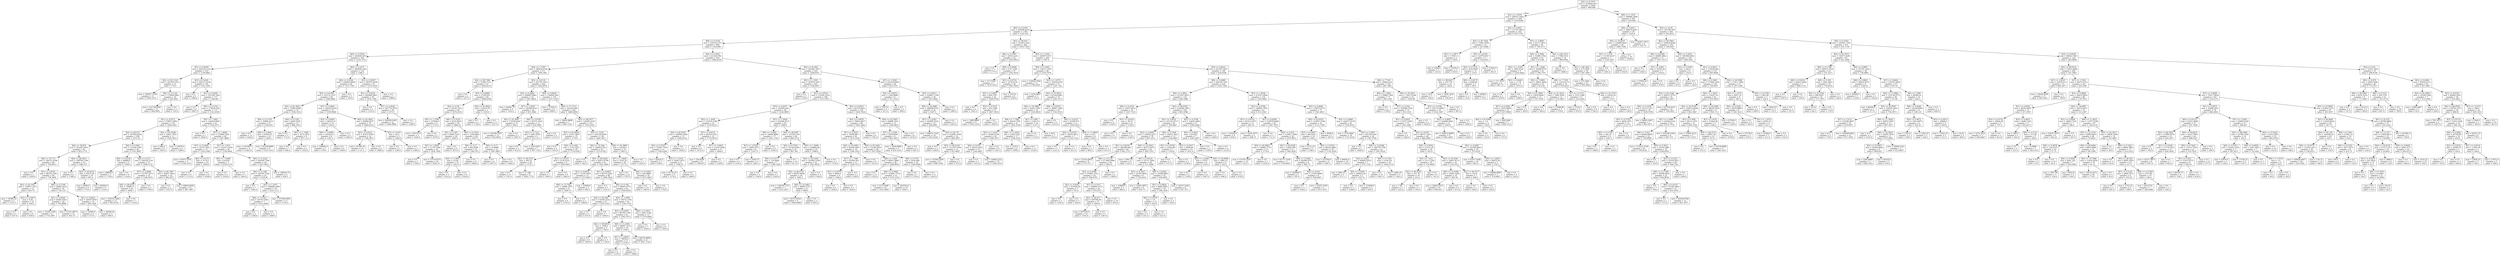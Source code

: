 digraph Tree {
node [shape=box] ;
0 [label="X[5] <= 8.7479\nmse = 332946.0167\nsamples = 2000\nvalue = 996.646"] ;
1 [label="X[1] <= 1.0476\nmse = 269521.9202\nsamples = 1405\nvalue = 1185.4384"] ;
0 -> 1 [labeldistance=2.5, labelangle=45, headlabel="True"] ;
2 [label="X[0] <= 0.2193\nmse = 259656.8378\nsamples = 1302\nvalue = 1225.523"] ;
1 -> 2 ;
3 [label="X[8] <= 6.3139\nmse = 239274.2757\nsamples = 840\nvalue = 1318.906"] ;
2 -> 3 ;
4 [label="X[6] <= 0.5559\nmse = 262830.439\nsamples = 324\nvalue = 1210.7531"] ;
3 -> 4 ;
5 [label="X[1] <= 0.8265\nmse = 224534.3143\nsamples = 214\nvalue = 1130.6963"] ;
4 -> 5 ;
6 [label="X[2] <= 85.3124\nmse = 207493.1613\nsamples = 31\nvalue = 774.0"] ;
5 -> 6 ;
7 [label="mse = 100597.1556\nsamples = 15\nvalue = 1044.3333"] ;
6 -> 7 ;
8 [label="X[0] <= 0.1126\nmse = 174964.9961\nsamples = 16\nvalue = 520.5625"] ;
6 -> 8 ;
9 [label="mse = 231728.6281\nsamples = 11\nvalue = 604.9091"] ;
8 -> 9 ;
10 [label="mse = 0.0\nsamples = 5\nvalue = 335.0"] ;
8 -> 10 ;
11 [label="X[3] <= 0.4241\nmse = 202217.0129\nsamples = 183\nvalue = 1191.1202"] ;
5 -> 11 ;
12 [label="mse = 0.0\nsamples = 6\nvalue = 1906.0"] ;
11 -> 12 ;
13 [label="X[1] <= 0.8295\nmse = 191160.7443\nsamples = 177\nvalue = 1166.887"] ;
11 -> 13 ;
14 [label="mse = 0.0\nsamples = 6\nvalue = 1887.0"] ;
13 -> 14 ;
15 [label="X[0] <= 0.1316\nmse = 179034.528\nsamples = 171\nvalue = 1141.6199"] ;
13 -> 15 ;
16 [label="X[1] <= 0.9172\nmse = 178875.5892\nsamples = 119\nvalue = 1064.3025"] ;
15 -> 16 ;
17 [label="X[2] <= 89.473\nmse = 167836.8542\nsamples = 108\nvalue = 1013.25"] ;
16 -> 17 ;
18 [label="X[4] <= 78.874\nmse = 181087.9201\nsamples = 62\nvalue = 903.1774"] ;
17 -> 18 ;
19 [label="X[4] <= 52.712\nmse = 106121.6186\nsamples = 46\nvalue = 769.8913"] ;
18 -> 19 ;
20 [label="mse = 0.0\nsamples = 2\nvalue = 1459.0"] ;
19 -> 20 ;
21 [label="X[1] <= 0.8332\nmse = 88379.1544\nsamples = 44\nvalue = 738.5682"] ;
19 -> 21 ;
22 [label="X[2] <= 82.1657\nmse = 159971.1875\nsamples = 12\nvalue = 835.75"] ;
21 -> 22 ;
23 [label="mse = 18360.25\nsamples = 2\nvalue = 1721.5"] ;
22 -> 23 ;
24 [label="X[3] <= 0.5953\nmse = 0.64\nsamples = 10\nvalue = 658.6"] ;
22 -> 24 ;
25 [label="mse = 0.0\nsamples = 2\nvalue = 657.0"] ;
24 -> 25 ;
26 [label="mse = 0.0\nsamples = 8\nvalue = 659.0"] ;
24 -> 26 ;
27 [label="X[0] <= 0.1108\nmse = 56662.4219\nsamples = 32\nvalue = 702.125"] ;
21 -> 27 ;
28 [label="X[1] <= 0.8544\nmse = 65465.6543\nsamples = 18\nvalue = 793.8889"] ;
27 -> 28 ;
29 [label="mse = 72200.1389\nsamples = 6\nvalue = 714.1667"] ;
28 -> 29 ;
30 [label="mse = 57331.6875\nsamples = 12\nvalue = 833.75"] ;
28 -> 30 ;
31 [label="X[1] <= 0.8823\nmse = 20597.6939\nsamples = 14\nvalue = 584.1429"] ;
27 -> 31 ;
32 [label="mse = 10580.0\nsamples = 9\nvalue = 575.0"] ;
31 -> 32 ;
33 [label="mse = 38208.24\nsamples = 5\nvalue = 600.6"] ;
31 -> 33 ;
34 [label="X[4] <= 89.3913\nmse = 198700.7344\nsamples = 16\nvalue = 1286.375"] ;
18 -> 34 ;
35 [label="mse = 0.0\nsamples = 6\nvalue = 1768.0"] ;
34 -> 35 ;
36 [label="X[2] <= 85.8121\nmse = 95237.04\nsamples = 10\nvalue = 997.4"] ;
34 -> 36 ;
37 [label="mse = 9408.0\nsamples = 4\nvalue = 779.0"] ;
36 -> 37 ;
38 [label="mse = 99458.0\nsamples = 6\nvalue = 1143.0"] ;
36 -> 38 ;
39 [label="X[0] <= 0.1092\nmse = 111636.1947\nsamples = 46\nvalue = 1161.6087"] ;
17 -> 39 ;
40 [label="X[6] <= 0.4129\nmse = 48800.0\nsamples = 9\nvalue = 1458.0"] ;
39 -> 40 ;
41 [label="mse = 28800.0\nsamples = 3\nvalue = 1738.0"] ;
40 -> 41 ;
42 [label="mse = 0.0\nsamples = 6\nvalue = 1318.0"] ;
40 -> 42 ;
43 [label="X[6] <= 0.217\nmse = 100354.5741\nsamples = 37\nvalue = 1089.5135"] ;
39 -> 43 ;
44 [label="X[7] <= 2.9668\nmse = 115747.3573\nsamples = 23\nvalue = 1148.3478"] ;
43 -> 44 ;
45 [label="X[4] <= 80.6525\nmse = 79466.11\nsamples = 20\nvalue = 1064.7"] ;
44 -> 45 ;
46 [label="mse = 102532.5444\nsamples = 13\nvalue = 981.6154"] ;
45 -> 46 ;
47 [label="mse = 0.0\nsamples = 7\nvalue = 1219.0"] ;
45 -> 47 ;
48 [label="mse = 0.0\nsamples = 3\nvalue = 1706.0"] ;
44 -> 48 ;
49 [label="X[4] <= 66.7467\nmse = 60037.2653\nsamples = 14\nvalue = 992.8571"] ;
43 -> 49 ;
50 [label="mse = 0.0\nsamples = 2\nvalue = 1027.0"] ;
49 -> 50 ;
51 [label="mse = 69816.8056\nsamples = 12\nvalue = 987.1667"] ;
49 -> 51 ;
52 [label="X[2] <= 81.9394\nmse = 10421.7025\nsamples = 11\nvalue = 1565.5455"] ;
16 -> 52 ;
53 [label="mse = 648.0\nsamples = 9\nvalue = 1605.0"] ;
52 -> 53 ;
54 [label="mse = 15876.0\nsamples = 2\nvalue = 1388.0"] ;
52 -> 54 ;
55 [label="X[5] <= 1.1083\nmse = 134410.9005\nsamples = 52\nvalue = 1318.5577"] ;
15 -> 55 ;
56 [label="mse = 0.0\nsamples = 3\nvalue = 1826.0"] ;
55 -> 56 ;
57 [label="X[7] <= 1.6845\nmse = 125909.7601\nsamples = 49\nvalue = 1287.4898"] ;
55 -> 57 ;
58 [label="X[7] <= 0.3404\nmse = 24737.5621\nsamples = 13\nvalue = 1142.2308"] ;
57 -> 58 ;
59 [label="mse = 47637.5556\nsamples = 3\nvalue = 1336.3333"] ;
58 -> 59 ;
60 [label="X[6] <= 0.1311\nmse = 3174.0\nsamples = 10\nvalue = 1084.0"] ;
58 -> 60 ;
61 [label="mse = 0.0\nsamples = 4\nvalue = 1153.0"] ;
60 -> 61 ;
62 [label="mse = 0.0\nsamples = 6\nvalue = 1038.0"] ;
60 -> 62 ;
63 [label="X[7] <= 1.919\nmse = 152073.1636\nsamples = 36\nvalue = 1339.9444"] ;
57 -> 63 ;
64 [label="X[4] <= 7.4494\nmse = 8.8163\nsamples = 7\nvalue = 1638.5714"] ;
63 -> 64 ;
65 [label="mse = 0.0\nsamples = 4\nvalue = 1636.0"] ;
64 -> 65 ;
66 [label="mse = 0.0\nsamples = 3\nvalue = 1642.0"] ;
64 -> 66 ;
67 [label="X[5] <= 2.5325\nmse = 162056.7396\nsamples = 29\nvalue = 1267.8621"] ;
63 -> 67 ;
68 [label="X[6] <= 0.1487\nmse = 146793.7504\nsamples = 25\nvalue = 1318.64"] ;
67 -> 68 ;
69 [label="mse = 0.0\nsamples = 7\nvalue = 1482.0"] ;
68 -> 69 ;
70 [label="X[5] <= 1.2071\nmse = 189466.2099\nsamples = 18\nvalue = 1255.1111"] ;
68 -> 70 ;
71 [label="X[8] <= 3.5163\nmse = 18736.5306\nsamples = 7\nvalue = 1412.4286"] ;
70 -> 71 ;
72 [label="mse = 0.0\nsamples = 2\nvalue = 1196.0"] ;
71 -> 72 ;
73 [label="mse = 0.0\nsamples = 5\nvalue = 1499.0"] ;
71 -> 73 ;
74 [label="mse = 272340.9091\nsamples = 11\nvalue = 1155.0"] ;
70 -> 74 ;
75 [label="mse = 140616.75\nsamples = 4\nvalue = 950.5"] ;
67 -> 75 ;
76 [label="X[0] <= 0.1677\nmse = 300608.1045\nsamples = 110\nvalue = 1366.5"] ;
4 -> 76 ;
77 [label="X[0] <= 0.1636\nmse = 239665.9609\nsamples = 69\nvalue = 1275.7391"] ;
76 -> 77 ;
78 [label="X[3] <= 0.6189\nmse = 143731.2537\nsamples = 64\nvalue = 1366.8906"] ;
77 -> 78 ;
79 [label="X[2] <= 81.2819\nmse = 75983.8586\nsamples = 33\nvalue = 1186.3333"] ;
78 -> 79 ;
80 [label="X[0] <= 0.1376\nmse = 35980.5215\nsamples = 21\nvalue = 1356.619"] ;
79 -> 80 ;
81 [label="mse = 0.0\nsamples = 11\nvalue = 1436.0"] ;
80 -> 81 ;
82 [label="X[8] <= 4.3042\nmse = 61003.01\nsamples = 10\nvalue = 1269.3"] ;
80 -> 82 ;
83 [label="mse = 136.6875\nsamples = 4\nvalue = 1344.25"] ;
82 -> 83 ;
84 [label="mse = 95338.8889\nsamples = 6\nvalue = 1219.3333"] ;
82 -> 84 ;
85 [label="X[0] <= 0.1361\nmse = 6440.5556\nsamples = 12\nvalue = 888.3333"] ;
79 -> 85 ;
86 [label="mse = 0.0\nsamples = 3\nvalue = 772.0"] ;
85 -> 86 ;
87 [label="X[5] <= 1.1986\nmse = 2572.5432\nsamples = 9\nvalue = 927.1111"] ;
85 -> 87 ;
88 [label="mse = 0.0\nsamples = 7\nvalue = 900.0"] ;
87 -> 88 ;
89 [label="mse = 0.0\nsamples = 2\nvalue = 1022.0"] ;
87 -> 89 ;
90 [label="X[7] <= 4.0841\nmse = 144202.0229\nsamples = 31\nvalue = 1559.0968"] ;
78 -> 90 ;
91 [label="X[3] <= 0.6695\nmse = 194212.0\nsamples = 12\nvalue = 1392.0"] ;
90 -> 91 ;
92 [label="X[8] <= 3.9589\nmse = 165243.0\nsamples = 8\nvalue = 1187.0"] ;
91 -> 92 ;
93 [label="mse = 166464.0\nsamples = 2\nvalue = 578.0"] ;
92 -> 93 ;
94 [label="mse = 0.0\nsamples = 6\nvalue = 1390.0"] ;
92 -> 94 ;
95 [label="mse = 0.0\nsamples = 4\nvalue = 1802.0"] ;
91 -> 95 ;
96 [label="X[4] <= 42.3002\nmse = 83844.6537\nsamples = 19\nvalue = 1664.6316"] ;
90 -> 96 ;
97 [label="X[3] <= 0.6332\nmse = 47915.9184\nsamples = 14\nvalue = 1796.2857"] ;
96 -> 97 ;
98 [label="mse = 47349.76\nsamples = 10\nvalue = 1721.2"] ;
97 -> 98 ;
99 [label="mse = 0.0\nsamples = 4\nvalue = 1984.0"] ;
97 -> 99 ;
100 [label="X[3] <= 0.679\nmse = 24.0\nsamples = 5\nvalue = 1296.0"] ;
96 -> 100 ;
101 [label="mse = 0.0\nsamples = 2\nvalue = 1290.0"] ;
100 -> 101 ;
102 [label="mse = 0.0\nsamples = 3\nvalue = 1300.0"] ;
100 -> 102 ;
103 [label="mse = 0.0\nsamples = 5\nvalue = 109.0"] ;
77 -> 103 ;
104 [label="X[1] <= 0.8567\nmse = 365975.4039\nsamples = 41\nvalue = 1519.2439"] ;
76 -> 104 ;
105 [label="X[1] <= 0.8229\nmse = 382048.2863\nsamples = 36\nvalue = 1454.1389"] ;
104 -> 105 ;
106 [label="mse = 0.0\nsamples = 2\nvalue = 1125.0"] ;
105 -> 106 ;
107 [label="X[7] <= 4.2624\nmse = 397774.3676\nsamples = 34\nvalue = 1473.5"] ;
105 -> 107 ;
108 [label="mse = 420589.9365\nsamples = 32\nvalue = 1484.4688"] ;
107 -> 108 ;
109 [label="mse = 0.0\nsamples = 2\nvalue = 1298.0"] ;
107 -> 109 ;
110 [label="mse = 0.0\nsamples = 5\nvalue = 1988.0"] ;
104 -> 110 ;
111 [label="X[0] <= 0.1822\nmse = 212526.782\nsamples = 516\nvalue = 1386.8159"] ;
3 -> 111 ;
112 [label="X[4] <= 7.7297\nmse = 198436.4764\nsamples = 271\nvalue = 1493.369"] ;
111 -> 112 ;
113 [label="X[2] <= 80.7586\nmse = 37408.7151\nsamples = 67\nvalue = 1830.6119"] ;
112 -> 113 ;
114 [label="mse = 0.0\nsamples = 2\nvalue = 1237.0"] ;
113 -> 114 ;
115 [label="X[3] <= 0.6909\nmse = 27383.831\nsamples = 65\nvalue = 1848.8769"] ;
113 -> 115 ;
116 [label="X[3] <= 0.58\nmse = 19156.7322\nsamples = 60\nvalue = 1874.6333"] ;
115 -> 116 ;
117 [label="X[5] <= 1.3786\nmse = 167649.5\nsamples = 4\nvalue = 1712.0"] ;
116 -> 117 ;
118 [label="mse = 192721.0\nsamples = 2\nvalue = 1445.0"] ;
117 -> 118 ;
119 [label="mse = 0.0\nsamples = 2\nvalue = 1979.0"] ;
117 -> 119 ;
120 [label="X[6] <= 0.4335\nmse = 6525.9018\nsamples = 56\nvalue = 1886.25"] ;
116 -> 120 ;
121 [label="X[5] <= 2.505\nmse = 8389.7143\nsamples = 28\nvalue = 1845.0"] ;
120 -> 121 ;
122 [label="X[7] <= 1.8582\nmse = 11735.5346\nsamples = 19\nvalue = 1830.7895"] ;
121 -> 122 ;
123 [label="mse = 0.0\nsamples = 3\nvalue = 1799.0"] ;
122 -> 123 ;
124 [label="mse = 13710.9375\nsamples = 16\nvalue = 1836.75"] ;
122 -> 124 ;
125 [label="mse = 0.0\nsamples = 9\nvalue = 1875.0"] ;
121 -> 125 ;
126 [label="X[4] <= 6.7916\nmse = 1258.9643\nsamples = 28\nvalue = 1927.5"] ;
120 -> 126 ;
127 [label="X[0] <= 0.17\nmse = 662.8594\nsamples = 16\nvalue = 1901.875"] ;
126 -> 127 ;
128 [label="X[4] <= 3.3691\nmse = 23.04\nsamples = 10\nvalue = 1921.6"] ;
127 -> 128 ;
129 [label="mse = 0.0\nsamples = 2\nvalue = 1912.0"] ;
128 -> 129 ;
130 [label="mse = 0.0\nsamples = 8\nvalue = 1924.0"] ;
128 -> 130 ;
131 [label="mse = 0.0\nsamples = 6\nvalue = 1869.0"] ;
127 -> 131 ;
132 [label="X[0] <= 0.17\nmse = 10.8889\nsamples = 12\nvalue = 1961.6667"] ;
126 -> 132 ;
133 [label="mse = 0.0\nsamples = 4\nvalue = 1957.0"] ;
132 -> 133 ;
134 [label="mse = 0.0\nsamples = 8\nvalue = 1964.0"] ;
132 -> 134 ;
135 [label="X[2] <= 81.0624\nmse = 22619.76\nsamples = 5\nvalue = 1539.8"] ;
115 -> 135 ;
136 [label="mse = 0.0\nsamples = 2\nvalue = 1724.0"] ;
135 -> 136 ;
137 [label="mse = 0.0\nsamples = 3\nvalue = 1417.0"] ;
135 -> 137 ;
138 [label="X[3] <= 0.6119\nmse = 201701.5913\nsamples = 204\nvalue = 1382.6078"] ;
112 -> 138 ;
139 [label="X[3] <= 0.4682\nmse = 249683.9862\nsamples = 34\nvalue = 1007.8824"] ;
138 -> 139 ;
140 [label="mse = 63841.75\nsamples = 8\nvalue = 1633.5"] ;
139 -> 140 ;
141 [label="X[7] <= 2.0947\nmse = 149380.8521\nsamples = 26\nvalue = 815.3846"] ;
139 -> 141 ;
142 [label="X[2] <= 91.4997\nmse = 173529.6267\nsamples = 15\nvalue = 949.2"] ;
141 -> 142 ;
143 [label="mse = 103596.5207\nsamples = 13\nvalue = 835.6923"] ;
142 -> 143 ;
144 [label="mse = 0.0\nsamples = 2\nvalue = 1687.0"] ;
142 -> 144 ;
145 [label="X[6] <= 0.6748\nmse = 58735.3554\nsamples = 11\nvalue = 632.9091"] ;
141 -> 145 ;
146 [label="X[5] <= 2.7221\nmse = 5481.8765\nsamples = 9\nvalue = 523.1111"] ;
145 -> 146 ;
147 [label="mse = 0.0\nsamples = 2\nvalue = 612.0"] ;
146 -> 147 ;
148 [label="mse = 4145.6327\nsamples = 7\nvalue = 497.7143"] ;
146 -> 148 ;
149 [label="mse = 0.0\nsamples = 2\nvalue = 1127.0"] ;
145 -> 149 ;
150 [label="X[8] <= 9.6029\nmse = 158404.506\nsamples = 170\nvalue = 1457.5529"] ;
138 -> 150 ;
151 [label="mse = 37303.0\nsamples = 8\nvalue = 808.0"] ;
150 -> 151 ;
152 [label="X[4] <= 17.7213\nmse = 142520.406\nsamples = 162\nvalue = 1489.6296"] ;
150 -> 152 ;
153 [label="mse = 18624.4898\nsamples = 7\nvalue = 809.7143"] ;
152 -> 153 ;
154 [label="X[2] <= 88.3977\nmse = 126295.4745\nsamples = 155\nvalue = 1520.3355"] ;
152 -> 154 ;
155 [label="X[2] <= 81.0624\nmse = 21037.4857\nsamples = 35\nvalue = 1719.0"] ;
154 -> 155 ;
156 [label="mse = 0.0\nsamples = 6\nvalue = 1453.0"] ;
155 -> 156 ;
157 [label="X[0] <= 0.1441\nmse = 7722.1023\nsamples = 29\nvalue = 1774.0345"] ;
155 -> 157 ;
158 [label="X[2] <= 84.5251\nmse = 583.31\nsamples = 20\nvalue = 1719.3"] ;
157 -> 158 ;
159 [label="mse = 0.0\nsamples = 11\nvalue = 1741.0"] ;
158 -> 159 ;
160 [label="mse = 17.284\nsamples = 9\nvalue = 1692.7778"] ;
158 -> 160 ;
161 [label="X[3] <= 0.6319\nmse = 2134.2222\nsamples = 9\nvalue = 1895.6667"] ;
157 -> 161 ;
162 [label="mse = 0.0\nsamples = 3\nvalue = 1961.0"] ;
161 -> 162 ;
163 [label="mse = 0.0\nsamples = 6\nvalue = 1863.0"] ;
161 -> 163 ;
164 [label="X[5] <= 5.035\nmse = 142126.8549\nsamples = 120\nvalue = 1462.3917"] ;
154 -> 164 ;
165 [label="X[4] <= 35.246\nmse = 164814.793\nsamples = 87\nvalue = 1375.6782"] ;
164 -> 165 ;
166 [label="mse = 0.0\nsamples = 6\nvalue = 342.0"] ;
165 -> 166 ;
167 [label="X[2] <= 89.2438\nmse = 92013.0748\nsamples = 81\nvalue = 1452.2469"] ;
165 -> 167 ;
168 [label="X[3] <= 0.6872\nmse = 71181.9053\nsamples = 13\nvalue = 1273.6923"] ;
167 -> 168 ;
169 [label="X[8] <= 15.7922\nmse = 19080.1875\nsamples = 8\nvalue = 1449.75"] ;
168 -> 169 ;
170 [label="mse = 0.0\nsamples = 6\nvalue = 1370.0"] ;
169 -> 170 ;
171 [label="mse = 0.0\nsamples = 2\nvalue = 1689.0"] ;
169 -> 171 ;
172 [label="mse = 25600.0\nsamples = 5\nvalue = 992.0"] ;
168 -> 172 ;
173 [label="X[1] <= 0.8285\nmse = 88735.2362\nsamples = 68\nvalue = 1486.3824"] ;
167 -> 173 ;
174 [label="mse = 0.0\nsamples = 5\nvalue = 1191.0"] ;
173 -> 174 ;
175 [label="X[0] <= 0.104\nmse = 88303.4775\nsamples = 63\nvalue = 1509.8254"] ;
173 -> 175 ;
176 [label="X[2] <= 93.594\nmse = 119356.2222\nsamples = 9\nvalue = 1319.3333"] ;
175 -> 176 ;
177 [label="mse = 0.0\nsamples = 2\nvalue = 673.0"] ;
176 -> 177 ;
178 [label="mse = 0.0\nsamples = 7\nvalue = 1504.0"] ;
176 -> 178 ;
179 [label="X[5] <= 1.2995\nmse = 76072.1704\nsamples = 54\nvalue = 1541.5741"] ;
175 -> 179 ;
180 [label="X[3] <= 0.6932\nmse = 86769.1338\nsamples = 41\nvalue = 1595.7073"] ;
179 -> 180 ;
181 [label="X[2] <= 90.6616\nmse = 1568.0\nsamples = 9\nvalue = 1792.0"] ;
180 -> 181 ;
182 [label="mse = 0.0\nsamples = 6\nvalue = 1820.0"] ;
181 -> 182 ;
183 [label="mse = 0.0\nsamples = 3\nvalue = 1736.0"] ;
181 -> 183 ;
184 [label="X[8] <= 11.2981\nmse = 96847.3125\nsamples = 32\nvalue = 1540.5"] ;
180 -> 184 ;
185 [label="X[7] <= 3.8825\nmse = 78030.0\nsamples = 11\nvalue = 1374.0"] ;
184 -> 185 ;
186 [label="mse = 0.0\nsamples = 6\nvalue = 1119.0"] ;
185 -> 186 ;
187 [label="mse = 0.0\nsamples = 5\nvalue = 1680.0"] ;
185 -> 187 ;
188 [label="mse = 84576.4898\nsamples = 21\nvalue = 1627.7143"] ;
184 -> 188 ;
189 [label="X[6] <= 0.1831\nmse = 3945.5148\nsamples = 13\nvalue = 1370.8462"] ;
179 -> 189 ;
190 [label="mse = 0.0\nsamples = 7\nvalue = 1429.0"] ;
189 -> 190 ;
191 [label="mse = 0.0\nsamples = 6\nvalue = 1303.0"] ;
189 -> 191 ;
192 [label="X[4] <= 91.9887\nmse = 10228.0\nsamples = 33\nvalue = 1691.0"] ;
164 -> 192 ;
193 [label="X[7] <= 1.0641\nmse = 3350.16\nsamples = 30\nvalue = 1717.8"] ;
192 -> 193 ;
194 [label="mse = 0.0\nsamples = 12\nvalue = 1787.0"] ;
193 -> 194 ;
195 [label="X[8] <= 10.5443\nmse = 262.8889\nsamples = 18\nvalue = 1671.6667"] ;
193 -> 195 ;
196 [label="mse = 0.0\nsamples = 14\nvalue = 1663.0"] ;
195 -> 196 ;
197 [label="mse = 0.0\nsamples = 4\nvalue = 1702.0"] ;
195 -> 197 ;
198 [label="mse = 0.0\nsamples = 3\nvalue = 1423.0"] ;
192 -> 198 ;
199 [label="X[4] <= 91.605\nmse = 201662.7857\nsamples = 245\nvalue = 1268.9551"] ;
111 -> 199 ;
200 [label="X[5] <= 1.1381\nmse = 163976.3347\nsamples = 201\nvalue = 1338.0597"] ;
199 -> 200 ;
201 [label="mse = 0.0\nsamples = 5\nvalue = 559.0"] ;
200 -> 201 ;
202 [label="X[1] <= 0.8332\nmse = 152281.4191\nsamples = 196\nvalue = 1357.9337"] ;
200 -> 202 ;
203 [label="X[3] <= 0.6197\nmse = 195005.042\nsamples = 95\nvalue = 1254.9895"] ;
202 -> 203 ;
204 [label="X[5] <= 1.3439\nmse = 133274.3398\nsamples = 32\nvalue = 1579.8125"] ;
203 -> 204 ;
205 [label="X[4] <= 82.9193\nmse = 149658.5444\nsamples = 13\nvalue = 1294.6154"] ;
204 -> 205 ;
206 [label="X[3] <= 0.5357\nmse = 75340.7769\nsamples = 11\nvalue = 1169.6364"] ;
205 -> 206 ;
207 [label="mse = 42632.0\nsamples = 3\nvalue = 848.0"] ;
206 -> 207 ;
208 [label="X[5] <= 1.2319\nmse = 34265.1875\nsamples = 8\nvalue = 1290.25"] ;
206 -> 208 ;
209 [label="mse = 41734.25\nsamples = 4\nvalue = 1174.5"] ;
208 -> 209 ;
210 [label="mse = 0.0\nsamples = 4\nvalue = 1406.0"] ;
208 -> 210 ;
211 [label="mse = 0.0\nsamples = 2\nvalue = 1982.0"] ;
205 -> 211 ;
212 [label="X[1] <= 0.8275\nmse = 28334.5762\nsamples = 19\nvalue = 1774.9474"] ;
204 -> 212 ;
213 [label="mse = 0.0\nsamples = 6\nvalue = 1972.0"] ;
212 -> 213 ;
214 [label="X[7] <= 3.6493\nmse = 15219.2308\nsamples = 13\nvalue = 1684.0"] ;
212 -> 214 ;
215 [label="mse = 330.8594\nsamples = 8\nvalue = 1780.875"] ;
214 -> 215 ;
216 [label="mse = 0.0\nsamples = 5\nvalue = 1529.0"] ;
214 -> 216 ;
217 [label="X[7] <= 3.3628\nmse = 145546.4127\nsamples = 63\nvalue = 1090.0"] ;
203 -> 217 ;
218 [label="X[8] <= 13.882\nmse = 14480.9689\nsamples = 17\nvalue = 1441.1765"] ;
217 -> 218 ;
219 [label="X[7] <= 2.9726\nmse = 2460.9375\nsamples = 8\nvalue = 1318.75"] ;
218 -> 219 ;
220 [label="mse = 0.0\nsamples = 4\nvalue = 1354.0"] ;
219 -> 220 ;
221 [label="mse = 2436.75\nsamples = 4\nvalue = 1283.5"] ;
219 -> 221 ;
222 [label="mse = 0.0\nsamples = 9\nvalue = 1550.0"] ;
218 -> 222 ;
223 [label="X[4] <= 28.0387\nmse = 131563.518\nsamples = 46\nvalue = 960.2174"] ;
217 -> 223 ;
224 [label="X[4] <= 6.7916\nmse = 72726.6168\nsamples = 21\nvalue = 807.381"] ;
223 -> 224 ;
225 [label="X[0] <= 0.2177\nmse = 710.4082\nsamples = 7\nvalue = 1188.1429"] ;
224 -> 225 ;
226 [label="mse = 0.0\nsamples = 2\nvalue = 1146.0"] ;
225 -> 226 ;
227 [label="mse = 0.0\nsamples = 5\nvalue = 1205.0"] ;
225 -> 227 ;
228 [label="mse = 0.0\nsamples = 14\nvalue = 617.0"] ;
224 -> 228 ;
229 [label="X[5] <= 1.2686\nmse = 144882.88\nsamples = 25\nvalue = 1088.6"] ;
223 -> 229 ;
230 [label="X[4] <= 82.3092\nmse = 101683.2169\nsamples = 22\nvalue = 1001.6818"] ;
229 -> 230 ;
231 [label="X[2] <= 86.4714\nmse = 88355.8056\nsamples = 18\nvalue = 1082.5"] ;
230 -> 231 ;
232 [label="mse = 134228.7755\nsamples = 7\nvalue = 1215.2857"] ;
231 -> 232 ;
233 [label="X[8] <= 14.3463\nmse = 40803.2727\nsamples = 11\nvalue = 998.0"] ;
231 -> 233 ;
234 [label="mse = 39753.6543\nsamples = 9\nvalue = 1040.8889"] ;
233 -> 234 ;
235 [label="mse = 0.0\nsamples = 2\nvalue = 805.0"] ;
233 -> 235 ;
236 [label="mse = 0.0\nsamples = 4\nvalue = 638.0"] ;
230 -> 236 ;
237 [label="mse = 0.0\nsamples = 3\nvalue = 1726.0"] ;
229 -> 237 ;
238 [label="X[3] <= 0.6915\nmse = 92752.0821\nsamples = 101\nvalue = 1454.7624"] ;
202 -> 238 ;
239 [label="X[3] <= 0.6879\nmse = 79943.6877\nsamples = 89\nvalue = 1493.3483"] ;
238 -> 239 ;
240 [label="X[7] <= 4.4547\nmse = 79308.8977\nsamples = 83\nvalue = 1472.5542"] ;
239 -> 240 ;
241 [label="X[4] <= 65.2641\nmse = 85346.3047\nsamples = 19\nvalue = 1590.1053"] ;
240 -> 241 ;
242 [label="X[7] <= 1.7368\nmse = 85564.562\nsamples = 11\nvalue = 1428.7273"] ;
241 -> 242 ;
243 [label="X[1] <= 0.9791\nmse = 9800.0\nsamples = 9\nvalue = 1560.0"] ;
242 -> 243 ;
244 [label="mse = 0.0\nsamples = 6\nvalue = 1630.0"] ;
243 -> 244 ;
245 [label="mse = 0.0\nsamples = 3\nvalue = 1420.0"] ;
243 -> 245 ;
246 [label="mse = 0.0\nsamples = 2\nvalue = 838.0"] ;
242 -> 246 ;
247 [label="mse = 0.0\nsamples = 8\nvalue = 1812.0"] ;
241 -> 247 ;
248 [label="X[4] <= 65.2641\nmse = 72196.3818\nsamples = 64\nvalue = 1437.6562"] ;
240 -> 248 ;
249 [label="X[8] <= 7.309\nmse = 89957.8965\nsamples = 46\nvalue = 1488.8043"] ;
248 -> 249 ;
250 [label="mse = 0.0\nsamples = 13\nvalue = 1325.0"] ;
249 -> 250 ;
251 [label="X[6] <= 0.3848\nmse = 110661.7374\nsamples = 33\nvalue = 1553.3333"] ;
249 -> 251 ;
252 [label="mse = 3151.0208\nsamples = 23\nvalue = 1531.6087"] ;
251 -> 252 ;
253 [label="mse = 354354.21\nsamples = 10\nvalue = 1603.3"] ;
251 -> 253 ;
254 [label="X[8] <= 9.579\nmse = 3034.608\nsamples = 18\nvalue = 1306.9444"] ;
248 -> 254 ;
255 [label="mse = 0.0\nsamples = 7\nvalue = 1376.0"] ;
254 -> 255 ;
256 [label="mse = 0.0\nsamples = 11\nvalue = 1263.0"] ;
254 -> 256 ;
257 [label="mse = 0.0\nsamples = 6\nvalue = 1781.0"] ;
239 -> 257 ;
258 [label="X[4] <= 62.3003\nmse = 94806.7431\nsamples = 12\nvalue = 1168.5833"] ;
238 -> 258 ;
259 [label="X[7] <= 3.2328\nmse = 3054.8056\nsamples = 6\nvalue = 863.1667"] ;
258 -> 259 ;
260 [label="mse = 2266.8889\nsamples = 3\nvalue = 819.3333"] ;
259 -> 260 ;
261 [label="mse = 0.0\nsamples = 3\nvalue = 907.0"] ;
259 -> 261 ;
262 [label="mse = 0.0\nsamples = 6\nvalue = 1474.0"] ;
258 -> 262 ;
263 [label="X[7] <= 1.3043\nmse = 252350.8802\nsamples = 44\nvalue = 953.2727"] ;
199 -> 263 ;
264 [label="X[3] <= 0.6872\nmse = 1244.8889\nsamples = 6\nvalue = 317.3333"] ;
263 -> 264 ;
265 [label="mse = 1587.0\nsamples = 4\nvalue = 327.0"] ;
264 -> 265 ;
266 [label="mse = 0.0\nsamples = 2\nvalue = 298.0"] ;
264 -> 266 ;
267 [label="X[3] <= 0.6813\nmse = 218061.1108\nsamples = 38\nvalue = 1053.6842"] ;
263 -> 267 ;
268 [label="X[8] <= 18.2086\nmse = 189648.9722\nsamples = 36\nvalue = 1007.5"] ;
267 -> 268 ;
269 [label="X[7] <= 2.4293\nmse = 165695.0523\nsamples = 33\nvalue = 948.9091"] ;
268 -> 269 ;
270 [label="mse = 184431.1025\nsamples = 19\nvalue = 1023.0526"] ;
269 -> 270 ;
271 [label="X[2] <= 82.78\nmse = 122681.9184\nsamples = 14\nvalue = 848.2857"] ;
269 -> 271 ;
272 [label="mse = 0.0\nsamples = 2\nvalue = 444.0"] ;
271 -> 272 ;
273 [label="X[2] <= 88.2118\nmse = 111347.5556\nsamples = 12\nvalue = 915.6667"] ;
271 -> 273 ;
274 [label="mse = 147002.4691\nsamples = 9\nvalue = 896.5556"] ;
273 -> 274 ;
275 [label="mse = 0.0\nsamples = 3\nvalue = 973.0"] ;
273 -> 275 ;
276 [label="mse = 0.0\nsamples = 3\nvalue = 1652.0"] ;
268 -> 276 ;
277 [label="mse = 0.0\nsamples = 2\nvalue = 1885.0"] ;
267 -> 277 ;
278 [label="X[2] <= 80.914\nmse = 252033.164\nsamples = 462\nvalue = 1055.7359"] ;
2 -> 278 ;
279 [label="X[6] <= 0.1687\nmse = 20514.229\nsamples = 42\nvalue = 1543.0952"] ;
278 -> 279 ;
280 [label="mse = 0.0\nsamples = 5\nvalue = 1177.0"] ;
279 -> 280 ;
281 [label="X[8] <= 6.9009\nmse = 2727.3265\nsamples = 37\nvalue = 1592.5676"] ;
279 -> 281 ;
282 [label="mse = 117.5556\nsamples = 3\nvalue = 1670.3333"] ;
281 -> 282 ;
283 [label="X[3] <= 0.6716\nmse = 2376.9135\nsamples = 34\nvalue = 1585.7059"] ;
281 -> 283 ;
284 [label="X[5] <= 3.6587\nmse = 660.3787\nsamples = 26\nvalue = 1600.0769"] ;
283 -> 284 ;
285 [label="mse = 0.0\nsamples = 4\nvalue = 1561.0"] ;
284 -> 285 ;
286 [label="X[3] <= 0.5519\nmse = 452.3306\nsamples = 22\nvalue = 1607.1818"] ;
284 -> 286 ;
287 [label="mse = 1088.8889\nsamples = 9\nvalue = 1610.3333"] ;
286 -> 287 ;
288 [label="mse = 0.0\nsamples = 13\nvalue = 1605.0"] ;
286 -> 288 ;
289 [label="mse = 5103.0\nsamples = 8\nvalue = 1539.0"] ;
283 -> 289 ;
290 [label="X[5] <= 1.1614\nmse = 249057.9571\nsamples = 420\nvalue = 1007.0"] ;
278 -> 290 ;
291 [label="X[6] <= 0.1605\nmse = 118217.2567\nsamples = 84\nvalue = 1318.7976"] ;
290 -> 291 ;
292 [label="mse = 152634.7934\nsamples = 11\nvalue = 1790.4545"] ;
291 -> 292 ;
293 [label="X[5] <= 1.0573\nmse = 74458.4729\nsamples = 73\nvalue = 1247.726"] ;
291 -> 293 ;
294 [label="mse = 5234.6667\nsamples = 3\nvalue = 372.0"] ;
293 -> 294 ;
295 [label="X[2] <= 91.9614\nmse = 43149.6482\nsamples = 70\nvalue = 1285.2571"] ;
293 -> 295 ;
296 [label="X[4] <= 91.9887\nmse = 33291.7997\nsamples = 55\nvalue = 1334.9818"] ;
295 -> 296 ;
297 [label="X[8] <= 7.1366\nmse = 26418.7305\nsamples = 41\nvalue = 1402.4146"] ;
296 -> 297 ;
298 [label="X[5] <= 1.1419\nmse = 18285.9149\nsamples = 24\nvalue = 1300.5417"] ;
297 -> 298 ;
299 [label="X[4] <= 9.055\nmse = 20325.4222\nsamples = 15\nvalue = 1242.6667"] ;
298 -> 299 ;
300 [label="mse = 0.0\nsamples = 3\nvalue = 1412.0"] ;
299 -> 300 ;
301 [label="mse = 16446.2222\nsamples = 12\nvalue = 1200.3333"] ;
299 -> 301 ;
302 [label="mse = 0.0\nsamples = 9\nvalue = 1397.0"] ;
298 -> 302 ;
303 [label="X[8] <= 11.4033\nmse = 2564.5329\nsamples = 17\nvalue = 1546.2353"] ;
297 -> 303 ;
304 [label="mse = 3125.0\nsamples = 6\nvalue = 1598.0"] ;
303 -> 304 ;
305 [label="mse = 0.0\nsamples = 11\nvalue = 1518.0"] ;
303 -> 305 ;
306 [label="X[1] <= 0.847\nmse = 1104.25\nsamples = 14\nvalue = 1137.5"] ;
296 -> 306 ;
307 [label="mse = 0.0\nsamples = 7\nvalue = 1170.0"] ;
306 -> 307 ;
308 [label="mse = 96.0\nsamples = 7\nvalue = 1105.0"] ;
306 -> 308 ;
309 [label="X[8] <= 9.6533\nmse = 36987.1289\nsamples = 15\nvalue = 1102.9333"] ;
295 -> 309 ;
310 [label="mse = 0.0\nsamples = 2\nvalue = 1415.0"] ;
309 -> 310 ;
311 [label="X[0] <= 0.4327\nmse = 25390.071\nsamples = 13\nvalue = 1054.9231"] ;
309 -> 311 ;
312 [label="X[6] <= 0.6193\nmse = 32653.0612\nsamples = 7\nvalue = 1136.7143"] ;
311 -> 312 ;
313 [label="mse = 0.0\nsamples = 5\nvalue = 1251.0"] ;
312 -> 313 ;
314 [label="mse = 0.0\nsamples = 2\nvalue = 851.0"] ;
312 -> 314 ;
315 [label="X[8] <= 11.8849\nmse = 6.25\nsamples = 6\nvalue = 959.5"] ;
311 -> 315 ;
316 [label="mse = 0.0\nsamples = 3\nvalue = 962.0"] ;
315 -> 316 ;
317 [label="mse = 0.0\nsamples = 3\nvalue = 957.0"] ;
315 -> 317 ;
318 [label="X[3] <= 0.6414\nmse = 251387.5837\nsamples = 336\nvalue = 929.0506"] ;
290 -> 318 ;
319 [label="X[8] <= 9.6089\nmse = 244120.7267\nsamples = 234\nvalue = 1032.7308"] ;
318 -> 319 ;
320 [label="X[0] <= 0.3851\nmse = 212397.9051\nsamples = 116\nvalue = 856.5086"] ;
319 -> 320 ;
321 [label="X[0] <= 0.2314\nmse = 12937.0612\nsamples = 14\nvalue = 1227.7143"] ;
320 -> 321 ;
322 [label="mse = 0.0\nsamples = 6\nvalue = 1358.0"] ;
321 -> 322 ;
323 [label="X[7] <= 4.8332\nmse = 361.0\nsamples = 8\nvalue = 1130.0"] ;
321 -> 323 ;
324 [label="mse = 0.0\nsamples = 4\nvalue = 1111.0"] ;
323 -> 324 ;
325 [label="mse = 0.0\nsamples = 4\nvalue = 1149.0"] ;
323 -> 325 ;
326 [label="X[2] <= 90.6593\nmse = 218266.1485\nsamples = 102\nvalue = 805.5588"] ;
320 -> 326 ;
327 [label="X[1] <= 0.9016\nmse = 215152.0717\nsamples = 93\nvalue = 760.6667"] ;
326 -> 327 ;
328 [label="X[3] <= 0.4462\nmse = 216642.2217\nsamples = 78\nvalue = 687.5513"] ;
327 -> 328 ;
329 [label="X[1] <= 0.8319\nmse = 284388.062\nsamples = 44\nvalue = 861.2727"] ;
328 -> 329 ;
330 [label="mse = 27234.4844\nsamples = 8\nvalue = 375.375"] ;
329 -> 330 ;
331 [label="X[6] <= 0.5139\nmse = 277408.2986\nsamples = 36\nvalue = 969.25"] ;
329 -> 331 ;
332 [label="X[3] <= 0.4366\nmse = 276901.1012\nsamples = 34\nvalue = 938.6765"] ;
331 -> 332 ;
333 [label="X[1] <= 0.8342\nmse = 251658.24\nsamples = 5\nvalue = 701.6"] ;
332 -> 333 ;
334 [label="mse = 0.0\nsamples = 2\nvalue = 1316.0"] ;
333 -> 334 ;
335 [label="mse = 0.0\nsamples = 3\nvalue = 292.0"] ;
333 -> 335 ;
336 [label="X[7] <= 4.3317\nmse = 269891.9715\nsamples = 29\nvalue = 979.5517"] ;
332 -> 336 ;
337 [label="X[2] <= 89.473\nmse = 493798.56\nsamples = 15\nvalue = 1095.8"] ;
336 -> 337 ;
338 [label="mse = 597529.0\nsamples = 12\nvalue = 1033.0"] ;
337 -> 338 ;
339 [label="mse = 0.0\nsamples = 3\nvalue = 1347.0"] ;
337 -> 339 ;
340 [label="mse = 0.0\nsamples = 14\nvalue = 855.0"] ;
336 -> 340 ;
341 [label="mse = 0.0\nsamples = 2\nvalue = 1489.0"] ;
331 -> 341 ;
342 [label="X[4] <= 12.5922\nmse = 39373.5476\nsamples = 34\nvalue = 462.7353"] ;
328 -> 342 ;
343 [label="mse = 3001.25\nsamples = 6\nvalue = 235.5"] ;
342 -> 343 ;
344 [label="X[1] <= 0.8332\nmse = 33731.7449\nsamples = 28\nvalue = 511.4286"] ;
342 -> 344 ;
345 [label="X[5] <= 4.5527\nmse = 22785.8056\nsamples = 6\nvalue = 705.8333"] ;
344 -> 345 ;
346 [label="mse = 14884.0\nsamples = 2\nvalue = 846.0"] ;
345 -> 346 ;
347 [label="mse = 12001.6875\nsamples = 4\nvalue = 635.75"] ;
345 -> 347 ;
348 [label="X[0] <= 0.6022\nmse = 23598.6963\nsamples = 22\nvalue = 458.4091"] ;
344 -> 348 ;
349 [label="X[1] <= 0.8824\nmse = 6880.4082\nsamples = 14\nvalue = 396.1429"] ;
348 -> 349 ;
350 [label="X[0] <= 0.4797\nmse = 3.0\nsamples = 12\nvalue = 430.0"] ;
349 -> 350 ;
351 [label="mse = 0.0\nsamples = 9\nvalue = 431.0"] ;
350 -> 351 ;
352 [label="mse = 0.0\nsamples = 3\nvalue = 427.0"] ;
350 -> 352 ;
353 [label="mse = 0.0\nsamples = 2\nvalue = 193.0"] ;
349 -> 353 ;
354 [label="mse = 34197.2344\nsamples = 8\nvalue = 567.375"] ;
348 -> 354 ;
355 [label="X[6] <= 0.7956\nmse = 35052.7822\nsamples = 15\nvalue = 1140.8667"] ;
327 -> 355 ;
356 [label="X[1] <= 0.9746\nmse = 15240.96\nsamples = 5\nvalue = 1359.8"] ;
355 -> 356 ;
357 [label="mse = 0.0\nsamples = 2\nvalue = 1511.0"] ;
356 -> 357 ;
358 [label="mse = 0.0\nsamples = 3\nvalue = 1259.0"] ;
356 -> 358 ;
359 [label="X[3] <= 0.5617\nmse = 9009.84\nsamples = 10\nvalue = 1031.4"] ;
355 -> 359 ;
360 [label="X[6] <= 1.4389\nmse = 578.0\nsamples = 6\nvalue = 1104.0"] ;
359 -> 360 ;
361 [label="mse = 0.0\nsamples = 2\nvalue = 1138.0"] ;
360 -> 361 ;
362 [label="mse = 0.0\nsamples = 4\nvalue = 1087.0"] ;
360 -> 362 ;
363 [label="X[4] <= 63.0998\nmse = 1892.25\nsamples = 4\nvalue = 922.5"] ;
359 -> 363 ;
364 [label="mse = 0.0\nsamples = 2\nvalue = 966.0"] ;
363 -> 364 ;
365 [label="mse = 0.0\nsamples = 2\nvalue = 879.0"] ;
363 -> 365 ;
366 [label="X[3] <= 0.5748\nmse = 14430.2469\nsamples = 9\nvalue = 1269.4444"] ;
326 -> 366 ;
367 [label="X[6] <= 0.2827\nmse = 29.6327\nsamples = 7\nvalue = 1205.2857"] ;
366 -> 367 ;
368 [label="mse = 0.0\nsamples = 3\nvalue = 1199.0"] ;
367 -> 368 ;
369 [label="mse = 0.0\nsamples = 4\nvalue = 1210.0"] ;
367 -> 369 ;
370 [label="mse = 0.0\nsamples = 2\nvalue = 1494.0"] ;
366 -> 370 ;
371 [label="X[7] <= 1.9259\nmse = 214767.4904\nsamples = 118\nvalue = 1205.9661"] ;
319 -> 371 ;
372 [label="X[3] <= 0.4746\nmse = 148903.7835\nsamples = 41\nvalue = 913.1463"] ;
371 -> 372 ;
373 [label="X[7] <= 0.6314\nmse = 81912.1875\nsamples = 12\nvalue = 602.25"] ;
372 -> 373 ;
374 [label="mse = 110592.0\nsamples = 8\nvalue = 659.0"] ;
373 -> 374 ;
375 [label="mse = 5229.1875\nsamples = 4\nvalue = 488.75"] ;
373 -> 375 ;
376 [label="X[1] <= 0.8296\nmse = 120078.6468\nsamples = 29\nvalue = 1041.7931"] ;
372 -> 376 ;
377 [label="mse = 0.0\nsamples = 3\nvalue = 711.0"] ;
376 -> 377 ;
378 [label="X[0] <= 0.418\nmse = 119851.1908\nsamples = 26\nvalue = 1079.9615"] ;
376 -> 378 ;
379 [label="X[4] <= 65.9901\nmse = 130962.7733\nsamples = 15\nvalue = 1179.4"] ;
378 -> 379 ;
380 [label="mse = 157187.4167\nsamples = 12\nvalue = 1215.5"] ;
379 -> 380 ;
381 [label="mse = 0.0\nsamples = 3\nvalue = 1035.0"] ;
379 -> 381 ;
382 [label="X[2] <= 85.0328\nmse = 72828.595\nsamples = 11\nvalue = 944.3636"] ;
378 -> 382 ;
383 [label="mse = 61717.5556\nsamples = 3\nvalue = 1100.6667"] ;
382 -> 383 ;
384 [label="X[8] <= 13.666\nmse = 64398.1875\nsamples = 8\nvalue = 885.75"] ;
382 -> 384 ;
385 [label="mse = 162409.0\nsamples = 2\nvalue = 787.0"] ;
384 -> 385 ;
386 [label="X[6] <= 0.653\nmse = 27393.8889\nsamples = 6\nvalue = 918.6667"] ;
384 -> 386 ;
387 [label="mse = 0.0\nsamples = 3\nvalue = 1024.0"] ;
386 -> 387 ;
388 [label="mse = 32597.5556\nsamples = 3\nvalue = 813.3333"] ;
386 -> 388 ;
389 [label="X[3] <= 0.4682\nmse = 179872.0772\nsamples = 77\nvalue = 1361.8831"] ;
371 -> 389 ;
390 [label="X[4] <= 63.8522\nmse = 125957.5146\nsamples = 32\nvalue = 1115.7188"] ;
389 -> 390 ;
391 [label="X[3] <= 0.4487\nmse = 96319.41\nsamples = 30\nvalue = 1164.3"] ;
390 -> 391 ;
392 [label="mse = 5112.25\nsamples = 2\nvalue = 1586.5"] ;
391 -> 392 ;
393 [label="X[5] <= 3.9102\nmse = 89192.4082\nsamples = 28\nvalue = 1134.1429"] ;
391 -> 393 ;
394 [label="mse = 222784.0\nsamples = 4\nvalue = 1087.0"] ;
393 -> 394 ;
395 [label="mse = 66495.0\nsamples = 24\nvalue = 1142.0"] ;
393 -> 395 ;
396 [label="mse = 4096.0\nsamples = 2\nvalue = 387.0"] ;
390 -> 396 ;
397 [label="X[3] <= 0.4866\nmse = 144477.6178\nsamples = 45\nvalue = 1536.9333"] ;
389 -> 397 ;
398 [label="mse = 3732.9695\nsamples = 19\nvalue = 1727.6316"] ;
397 -> 398 ;
399 [label="X[5] <= 2.2991\nmse = 201334.2441\nsamples = 26\nvalue = 1397.5769"] ;
397 -> 399 ;
400 [label="mse = 0.0\nsamples = 5\nvalue = 1858.0"] ;
399 -> 400 ;
401 [label="X[8] <= 12.8398\nmse = 186779.7596\nsamples = 21\nvalue = 1287.9524"] ;
399 -> 401 ;
402 [label="X[3] <= 0.623\nmse = 409843.6327\nsamples = 7\nvalue = 975.7143"] ;
401 -> 402 ;
403 [label="mse = 2862.25\nsamples = 2\nvalue = 271.5"] ;
402 -> 403 ;
404 [label="X[0] <= 0.5028\nmse = 294922.24\nsamples = 5\nvalue = 1257.4"] ;
402 -> 404 ;
405 [label="mse = 0.0\nsamples = 3\nvalue = 1659.0"] ;
404 -> 405 ;
406 [label="mse = 132496.0\nsamples = 2\nvalue = 655.0"] ;
404 -> 406 ;
407 [label="X[6] <= 0.7161\nmse = 2128.352\nsamples = 14\nvalue = 1444.0714"] ;
401 -> 407 ;
408 [label="mse = 0.0\nsamples = 12\nvalue = 1461.0"] ;
407 -> 408 ;
409 [label="mse = 2862.25\nsamples = 2\nvalue = 1342.5"] ;
407 -> 409 ;
410 [label="X[4] <= 77.69\nmse = 186823.04\nsamples = 102\nvalue = 691.1961"] ;
318 -> 410 ;
411 [label="X[8] <= 3.1962\nmse = 176866.7364\nsamples = 77\nvalue = 584.1299"] ;
410 -> 411 ;
412 [label="mse = 0.0\nsamples = 2\nvalue = 1739.0"] ;
411 -> 412 ;
413 [label="X[7] <= 4.524\nmse = 145068.7556\nsamples = 75\nvalue = 553.3333"] ;
411 -> 413 ;
414 [label="X[1] <= 0.8203\nmse = 117017.2209\nsamples = 73\nvalue = 524.1096"] ;
413 -> 414 ;
415 [label="mse = 0.0\nsamples = 4\nvalue = 1280.0"] ;
414 -> 415 ;
416 [label="X[3] <= 0.679\nmse = 88757.7421\nsamples = 69\nvalue = 480.2899"] ;
414 -> 416 ;
417 [label="X[0] <= 0.6052\nmse = 47211.05\nsamples = 50\nvalue = 393.9"] ;
416 -> 417 ;
418 [label="X[5] <= 7.412\nmse = 1311.1358\nsamples = 18\nvalue = 179.4444"] ;
417 -> 418 ;
419 [label="X[2] <= 90.4593\nmse = 231.76\nsamples = 10\nvalue = 210.2"] ;
418 -> 419 ;
420 [label="mse = 1.44\nsamples = 5\nvalue = 225.4"] ;
419 -> 420 ;
421 [label="mse = 0.0\nsamples = 5\nvalue = 195.0"] ;
419 -> 421 ;
422 [label="mse = 0.0\nsamples = 8\nvalue = 141.0"] ;
418 -> 422 ;
423 [label="X[2] <= 91.9361\nmse = 32607.8115\nsamples = 32\nvalue = 514.5312"] ;
417 -> 423 ;
424 [label="X[8] <= 12.8398\nmse = 19901.5264\nsamples = 25\nvalue = 583.56"] ;
423 -> 424 ;
425 [label="mse = 20920.5215\nsamples = 21\nvalue = 604.619"] ;
424 -> 425 ;
426 [label="mse = 0.0\nsamples = 4\nvalue = 473.0"] ;
424 -> 426 ;
427 [label="X[2] <= 94.7677\nmse = 192.0\nsamples = 7\nvalue = 268.0"] ;
423 -> 427 ;
428 [label="mse = 0.0\nsamples = 3\nvalue = 284.0"] ;
427 -> 428 ;
429 [label="mse = 0.0\nsamples = 4\nvalue = 256.0"] ;
427 -> 429 ;
430 [label="X[3] <= 0.6987\nmse = 126766.8643\nsamples = 19\nvalue = 707.6316"] ;
416 -> 430 ;
431 [label="mse = 61617.4286\nsamples = 14\nvalue = 861.0"] ;
430 -> 431 ;
432 [label="X[6] <= 1.2943\nmse = 58912.56\nsamples = 5\nvalue = 278.2"] ;
430 -> 432 ;
433 [label="mse = 93888.8889\nsamples = 3\nvalue = 319.6667"] ;
432 -> 433 ;
434 [label="mse = 0.0\nsamples = 2\nvalue = 216.0"] ;
432 -> 434 ;
435 [label="mse = 0.0\nsamples = 2\nvalue = 1620.0"] ;
413 -> 435 ;
436 [label="X[4] <= 87.6871\nmse = 73437.6384\nsamples = 25\nvalue = 1020.96"] ;
410 -> 436 ;
437 [label="X[5] <= 5.3106\nmse = 101373.8056\nsamples = 18\nvalue = 1034.1667"] ;
436 -> 437 ;
438 [label="X[3] <= 0.6697\nmse = 163696.9091\nsamples = 11\nvalue = 1005.0"] ;
437 -> 438 ;
439 [label="mse = 200012.8889\nsamples = 9\nvalue = 1001.6667"] ;
438 -> 439 ;
440 [label="mse = 0.0\nsamples = 2\nvalue = 1020.0"] ;
438 -> 440 ;
441 [label="mse = 0.0\nsamples = 7\nvalue = 1080.0"] ;
437 -> 441 ;
442 [label="mse = 0.0\nsamples = 7\nvalue = 987.0"] ;
436 -> 442 ;
443 [label="X[3] <= 0.5927\nmse = 117167.8633\nsamples = 103\nvalue = 678.7379"] ;
1 -> 443 ;
444 [label="X[2] <= 81.7924\nmse = 73941.9592\nsamples = 21\nvalue = 227.4286"] ;
443 -> 444 ;
445 [label="X[1] <= 1.0871\nmse = 172911.5\nsamples = 4\nvalue = 536.0"] ;
444 -> 445 ;
446 [label="mse = 1369.0\nsamples = 2\nvalue = 153.0"] ;
445 -> 446 ;
447 [label="mse = 51076.0\nsamples = 2\nvalue = 919.0"] ;
445 -> 447 ;
448 [label="X[5] <= 4.4165\nmse = 22979.6747\nsamples = 17\nvalue = 154.8235"] ;
444 -> 448 ;
449 [label="X[0] <= 0.5574\nmse = 4763.0667\nsamples = 15\nvalue = 114.0"] ;
448 -> 449 ;
450 [label="X[2] <= 88.9427\nmse = 1617.76\nsamples = 10\nvalue = 146.8"] ;
449 -> 450 ;
451 [label="mse = 18.0\nsamples = 3\nvalue = 184.0"] ;
450 -> 451 ;
452 [label="mse = 1456.1224\nsamples = 7\nvalue = 130.8571"] ;
450 -> 452 ;
453 [label="X[0] <= 0.6575\nmse = 4598.64\nsamples = 5\nvalue = 48.4"] ;
449 -> 453 ;
454 [label="mse = 0.0\nsamples = 2\nvalue = 16.0"] ;
453 -> 454 ;
455 [label="mse = 6498.0\nsamples = 3\nvalue = 70.0"] ;
453 -> 455 ;
456 [label="mse = 53361.0\nsamples = 2\nvalue = 461.0"] ;
448 -> 456 ;
457 [label="X[7] <= 3.9897\nmse = 62717.3873\nsamples = 82\nvalue = 794.3171"] ;
443 -> 457 ;
458 [label="X[6] <= 0.3462\nmse = 55489.1764\nsamples = 50\nvalue = 675.06"] ;
457 -> 458 ;
459 [label="X[5] <= 1.2764\nmse = 1802.9136\nsamples = 9\nvalue = 1034.4444"] ;
458 -> 459 ;
460 [label="mse = 117.1875\nsamples = 4\nvalue = 987.75"] ;
459 -> 460 ;
461 [label="X[3] <= 0.6443\nmse = 11.76\nsamples = 5\nvalue = 1071.8"] ;
459 -> 461 ;
462 [label="mse = 0.0\nsamples = 2\nvalue = 1076.0"] ;
461 -> 462 ;
463 [label="mse = 0.0\nsamples = 3\nvalue = 1069.0"] ;
461 -> 463 ;
464 [label="X[1] <= 1.1646\nmse = 32698.8733\nsamples = 41\nvalue = 596.1707"] ;
458 -> 464 ;
465 [label="X[5] <= 7.8685\nmse = 30661.4464\nsamples = 25\nvalue = 672.56"] ;
464 -> 465 ;
466 [label="X[2] <= 87.5683\nmse = 33438.8402\nsamples = 13\nvalue = 767.0769"] ;
465 -> 466 ;
467 [label="X[7] <= 0.1856\nmse = 7655.9008\nsamples = 11\nvalue = 837.0909"] ;
466 -> 467 ;
468 [label="X[4] <= 91.9364\nmse = 1.0\nsamples = 4\nvalue = 726.0"] ;
467 -> 468 ;
469 [label="mse = 0.0\nsamples = 2\nvalue = 725.0"] ;
468 -> 469 ;
470 [label="mse = 0.0\nsamples = 2\nvalue = 727.0"] ;
468 -> 470 ;
471 [label="mse = 948.2449\nsamples = 7\nvalue = 900.5714"] ;
467 -> 471 ;
472 [label="mse = 0.0\nsamples = 2\nvalue = 382.0"] ;
466 -> 472 ;
473 [label="X[4] <= 31.3432\nmse = 7490.3056\nsamples = 12\nvalue = 570.1667"] ;
465 -> 473 ;
474 [label="mse = 0.0\nsamples = 7\nvalue = 564.0"] ;
473 -> 474 ;
475 [label="mse = 17848.96\nsamples = 5\nvalue = 578.8"] ;
473 -> 475 ;
476 [label="X[8] <= 7.7235\nmse = 12518.2773\nsamples = 16\nvalue = 476.8125"] ;
464 -> 476 ;
477 [label="X[7] <= 2.5774\nmse = 1231.3388\nsamples = 11\nvalue = 523.4545"] ;
476 -> 477 ;
478 [label="mse = 1152.0\nsamples = 3\nvalue = 474.0"] ;
477 -> 478 ;
479 [label="mse = 0.0\nsamples = 8\nvalue = 542.0"] ;
477 -> 479 ;
480 [label="X[4] <= 52.7333\nmse = 22034.16\nsamples = 5\nvalue = 374.2"] ;
476 -> 480 ;
481 [label="mse = 0.0\nsamples = 3\nvalue = 253.0"] ;
480 -> 481 ;
482 [label="mse = 0.0\nsamples = 2\nvalue = 556.0"] ;
480 -> 482 ;
483 [label="X[2] <= 86.1516\nmse = 17066.9131\nsamples = 32\nvalue = 980.6562"] ;
457 -> 483 ;
484 [label="mse = 0.0\nsamples = 2\nvalue = 1480.0"] ;
483 -> 484 ;
485 [label="X[2] <= 90.3441\nmse = 473.5656\nsamples = 30\nvalue = 947.3667"] ;
483 -> 485 ;
486 [label="mse = 275.3422\nsamples = 23\nvalue = 956.3043"] ;
485 -> 486 ;
487 [label="mse = 0.0\nsamples = 7\nvalue = 918.0"] ;
485 -> 487 ;
488 [label="X[8] <= 1.1255\nmse = 199806.5498\nsamples = 595\nvalue = 550.842"] ;
0 -> 488 [labeldistance=2.5, labelangle=-45, headlabel="False"] ;
489 [label="X[0] <= 0.4417\nmse = 394072.6267\nsamples = 30\nvalue = 1435.8"] ;
488 -> 489 ;
490 [label="X[5] <= 19.8435\nmse = 135668.0429\nsamples = 26\nvalue = 1640.7308"] ;
489 -> 490 ;
491 [label="X[7] <= 3.259\nmse = 111581.6327\nsamples = 7\nvalue = 1105.2857"] ;
490 -> 491 ;
492 [label="mse = 0.0\nsamples = 3\nvalue = 1491.0"] ;
491 -> 492 ;
493 [label="mse = 0.0\nsamples = 4\nvalue = 816.0"] ;
491 -> 493 ;
494 [label="mse = 0.0\nsamples = 19\nvalue = 1838.0"] ;
490 -> 494 ;
495 [label="mse = 26367.1875\nsamples = 4\nvalue = 103.75"] ;
489 -> 495 ;
496 [label="X[5] <= 12.92\nmse = 145700.359\nsamples = 565\nvalue = 503.8531"] ;
488 -> 496 ;
497 [label="X[2] <= 80.7863\nmse = 190639.8546\nsamples = 150\nvalue = 704.9267"] ;
496 -> 497 ;
498 [label="X[8] <= 6.9296\nmse = 26880.3802\nsamples = 11\nvalue = 1167.7273"] ;
497 -> 498 ;
499 [label="mse = 0.0\nsamples = 6\nvalue = 1292.0"] ;
498 -> 499 ;
500 [label="X[1] <= 0.861\nmse = 18365.44\nsamples = 5\nvalue = 1018.6"] ;
498 -> 500 ;
501 [label="mse = 37056.25\nsamples = 2\nvalue = 1091.5"] ;
500 -> 501 ;
502 [label="mse = 0.0\nsamples = 3\nvalue = 970.0"] ;
500 -> 502 ;
503 [label="X[8] <= 2.2452\nmse = 185308.0382\nsamples = 139\nvalue = 668.3022"] ;
497 -> 503 ;
504 [label="X[3] <= 0.5185\nmse = 242.0\nsamples = 6\nvalue = 102.0"] ;
503 -> 504 ;
505 [label="mse = 0.0\nsamples = 4\nvalue = 91.0"] ;
504 -> 505 ;
506 [label="mse = 0.0\nsamples = 2\nvalue = 124.0"] ;
504 -> 506 ;
507 [label="X[1] <= 0.9612\nmse = 178536.624\nsamples = 133\nvalue = 693.8496"] ;
503 -> 507 ;
508 [label="X[6] <= 0.3265\nmse = 177082.5164\nsamples = 120\nvalue = 736.8167"] ;
507 -> 508 ;
509 [label="X[2] <= 85.1546\nmse = 294537.9755\nsamples = 35\nvalue = 883.2857"] ;
508 -> 509 ;
510 [label="X[6] <= 0.3109\nmse = 51513.1911\nsamples = 19\nvalue = 1029.5789"] ;
509 -> 510 ;
511 [label="X[3] <= 0.5703\nmse = 4829.1875\nsamples = 12\nvalue = 1115.75"] ;
510 -> 511 ;
512 [label="X[6] <= 0.1758\nmse = 342.25\nsamples = 6\nvalue = 1047.5"] ;
511 -> 512 ;
513 [label="mse = 0.0\nsamples = 3\nvalue = 1066.0"] ;
512 -> 513 ;
514 [label="mse = 0.0\nsamples = 3\nvalue = 1029.0"] ;
512 -> 514 ;
515 [label="mse = 0.0\nsamples = 6\nvalue = 1184.0"] ;
511 -> 515 ;
516 [label="mse = 96991.8367\nsamples = 7\nvalue = 881.8571"] ;
510 -> 516 ;
517 [label="mse = 527535.6211\nsamples = 16\nvalue = 709.5625"] ;
509 -> 517 ;
518 [label="X[6] <= 1.3619\nmse = 116247.45\nsamples = 85\nvalue = 676.5059"] ;
508 -> 518 ;
519 [label="X[2] <= 83.4185\nmse = 109212.0284\nsamples = 76\nvalue = 643.3947"] ;
518 -> 519 ;
520 [label="X[7] <= 2.4985\nmse = 120344.0141\nsamples = 63\nvalue = 673.7778"] ;
519 -> 520 ;
521 [label="X[8] <= 5.021\nmse = 95468.0608\nsamples = 55\nvalue = 700.8909"] ;
520 -> 521 ;
522 [label="mse = 173210.3138\nsamples = 23\nvalue = 759.6522"] ;
521 -> 522 ;
523 [label="X[0] <= 0.3621\nmse = 35325.2881\nsamples = 32\nvalue = 658.6562"] ;
521 -> 523 ;
524 [label="mse = 0.0\nsamples = 3\nvalue = 310.0"] ;
523 -> 524 ;
525 [label="X[3] <= 0.5221\nmse = 25103.4411\nsamples = 29\nvalue = 694.7241"] ;
523 -> 525 ;
526 [label="X[8] <= 12.7346\nmse = 26508.4814\nsamples = 22\nvalue = 654.8636"] ;
525 -> 526 ;
527 [label="mse = 0.0\nsamples = 7\nvalue = 704.0"] ;
526 -> 527 ;
528 [label="X[6] <= 0.4133\nmse = 37226.5956\nsamples = 15\nvalue = 631.9333"] ;
526 -> 528 ;
529 [label="mse = 0.0\nsamples = 2\nvalue = 571.0"] ;
528 -> 529 ;
530 [label="mse = 42294.6746\nsamples = 13\nvalue = 641.3077"] ;
528 -> 530 ;
531 [label="mse = 0.0\nsamples = 7\nvalue = 820.0"] ;
525 -> 531 ;
532 [label="mse = 251566.2344\nsamples = 8\nvalue = 487.375"] ;
520 -> 532 ;
533 [label="X[3] <= 0.496\nmse = 29111.2071\nsamples = 13\nvalue = 496.1538"] ;
519 -> 533 ;
534 [label="mse = 37904.2222\nsamples = 3\nvalue = 357.3333"] ;
533 -> 534 ;
535 [label="X[4] <= 64.5735\nmse = 18957.56\nsamples = 10\nvalue = 537.8"] ;
533 -> 535 ;
536 [label="mse = 0.0\nsamples = 7\nvalue = 535.0"] ;
535 -> 536 ;
537 [label="mse = 63130.8889\nsamples = 3\nvalue = 544.3333"] ;
535 -> 537 ;
538 [label="X[4] <= 95.6082\nmse = 88220.5432\nsamples = 9\nvalue = 956.1111"] ;
518 -> 538 ;
539 [label="X[1] <= 0.878\nmse = 72444.96\nsamples = 5\nvalue = 836.2"] ;
538 -> 539 ;
540 [label="mse = 0.0\nsamples = 2\nvalue = 1078.0"] ;
539 -> 540 ;
541 [label="mse = 55778.0\nsamples = 3\nvalue = 675.0"] ;
539 -> 541 ;
542 [label="mse = 67500.0\nsamples = 4\nvalue = 1106.0"] ;
538 -> 542 ;
543 [label="X[4] <= 26.5908\nmse = 17611.1006\nsamples = 13\nvalue = 297.2308"] ;
507 -> 543 ;
544 [label="X[1] <= 1.2572\nmse = 8927.25\nsamples = 8\nvalue = 381.5"] ;
543 -> 544 ;
545 [label="X[0] <= 0.2592\nmse = 6670.8889\nsamples = 6\nvalue = 345.3333"] ;
544 -> 545 ;
546 [label="mse = 0.0\nsamples = 2\nvalue = 393.0"] ;
545 -> 546 ;
547 [label="X[1] <= 1.2075\nmse = 8302.25\nsamples = 4\nvalue = 321.5"] ;
545 -> 547 ;
548 [label="mse = 16384.0\nsamples = 2\nvalue = 311.0"] ;
547 -> 548 ;
549 [label="mse = 0.0\nsamples = 2\nvalue = 332.0"] ;
547 -> 549 ;
550 [label="mse = 0.0\nsamples = 2\nvalue = 490.0"] ;
544 -> 550 ;
551 [label="X[3] <= 0.5746\nmse = 1963.84\nsamples = 5\nvalue = 162.4"] ;
543 -> 551 ;
552 [label="mse = 4830.25\nsamples = 2\nvalue = 155.5"] ;
551 -> 552 ;
553 [label="mse = 0.0\nsamples = 3\nvalue = 167.0"] ;
551 -> 553 ;
554 [label="X[0] <= 0.3543\nmse = 109561.7305\nsamples = 415\nvalue = 431.1759"] ;
496 -> 554 ;
555 [label="X[2] <= 81.4472\nmse = 158371.8201\nsamples = 81\nvalue = 621.2099"] ;
554 -> 555 ;
556 [label="X[0] <= 0.1789\nmse = 68975.5539\nsamples = 23\nvalue = 331.5217"] ;
555 -> 556 ;
557 [label="X[8] <= 9.8218\nmse = 42622.2449\nsamples = 7\nvalue = 680.5714"] ;
556 -> 557 ;
558 [label="mse = 0.0\nsamples = 2\nvalue = 1007.0"] ;
557 -> 558 ;
559 [label="mse = 0.0\nsamples = 5\nvalue = 550.0"] ;
557 -> 559 ;
560 [label="X[0] <= 0.183\nmse = 3881.9023\nsamples = 16\nvalue = 178.8125"] ;
556 -> 560 ;
561 [label="X[5] <= 32.2334\nmse = 899.4541\nsamples = 14\nvalue = 157.7857"] ;
560 -> 561 ;
562 [label="mse = 30.25\nsamples = 2\nvalue = 84.5"] ;
561 -> 562 ;
563 [label="mse = 0.0\nsamples = 12\nvalue = 170.0"] ;
561 -> 563 ;
564 [label="mse = 0.0\nsamples = 2\nvalue = 326.0"] ;
560 -> 564 ;
565 [label="X[6] <= 0.0897\nmse = 147347.1822\nsamples = 58\nvalue = 736.0862"] ;
555 -> 565 ;
566 [label="X[6] <= 0.0603\nmse = 38910.9375\nsamples = 8\nvalue = 1148.25"] ;
565 -> 566 ;
567 [label="mse = 49284.0\nsamples = 5\nvalue = 1218.0"] ;
566 -> 567 ;
568 [label="mse = 0.0\nsamples = 3\nvalue = 1032.0"] ;
566 -> 568 ;
569 [label="X[7] <= 2.8444\nmse = 133167.4404\nsamples = 50\nvalue = 670.14"] ;
565 -> 569 ;
570 [label="X[4] <= 17.9683\nmse = 132736.9775\nsamples = 40\nvalue = 727.85"] ;
569 -> 570 ;
571 [label="mse = 80264.0\nsamples = 3\nvalue = 377.0"] ;
570 -> 571 ;
572 [label="X[2] <= 85.8907\nmse = 126201.5603\nsamples = 37\nvalue = 756.2973"] ;
570 -> 572 ;
573 [label="X[7] <= 2.5121\nmse = 152546.4097\nsamples = 24\nvalue = 679.9167"] ;
572 -> 573 ;
574 [label="mse = 0.0\nsamples = 2\nvalue = 776.0"] ;
573 -> 574 ;
575 [label="mse = 165498.6942\nsamples = 22\nvalue = 671.1818"] ;
573 -> 575 ;
576 [label="X[8] <= 11.3928\nmse = 46910.5207\nsamples = 13\nvalue = 897.3077"] ;
572 -> 576 ;
577 [label="mse = 0.0\nsamples = 2\nvalue = 1015.0"] ;
576 -> 577 ;
578 [label="X[8] <= 16.3624\nmse = 52463.3554\nsamples = 11\nvalue = 875.9091"] ;
576 -> 578 ;
579 [label="X[5] <= 37.6455\nmse = 58789.4844\nsamples = 8\nvalue = 899.625"] ;
578 -> 579 ;
580 [label="mse = 2266.8889\nsamples = 3\nvalue = 882.3333"] ;
579 -> 580 ;
581 [label="mse = 92416.0\nsamples = 5\nvalue = 910.0"] ;
579 -> 581 ;
582 [label="mse = 30094.2222\nsamples = 3\nvalue = 812.6667"] ;
578 -> 582 ;
583 [label="X[6] <= 1.908\nmse = 68280.41\nsamples = 10\nvalue = 439.3"] ;
569 -> 583 ;
584 [label="X[8] <= 9.4446\nmse = 34168.6094\nsamples = 8\nvalue = 338.125"] ;
583 -> 584 ;
585 [label="X[3] <= 0.4672\nmse = 1941.6875\nsamples = 4\nvalue = 220.25"] ;
584 -> 585 ;
586 [label="mse = 1225.0\nsamples = 2\nvalue = 196.0"] ;
585 -> 586 ;
587 [label="mse = 1482.25\nsamples = 2\nvalue = 244.5"] ;
585 -> 587 ;
588 [label="X[3] <= 0.4913\nmse = 38606.5\nsamples = 4\nvalue = 456.0"] ;
584 -> 588 ;
589 [label="mse = 71022.25\nsamples = 2\nvalue = 511.5"] ;
588 -> 589 ;
590 [label="mse = 30.25\nsamples = 2\nvalue = 400.5"] ;
588 -> 590 ;
591 [label="mse = 0.0\nsamples = 2\nvalue = 844.0"] ;
583 -> 591 ;
592 [label="X[3] <= 0.6038\nmse = 86842.7045\nsamples = 334\nvalue = 385.0898"] ;
554 -> 592 ;
593 [label="X[2] <= 80.6233\nmse = 72653.4008\nsamples = 260\nvalue = 321.3962"] ;
592 -> 593 ;
594 [label="X[7] <= 2.6525\nmse = 14018.213\nsamples = 13\nvalue = 660.3077"] ;
593 -> 594 ;
595 [label="mse = 14028.4298\nsamples = 11\nvalue = 640.5455"] ;
594 -> 595 ;
596 [label="mse = 0.0\nsamples = 2\nvalue = 769.0"] ;
594 -> 596 ;
597 [label="X[7] <= 1.7812\nmse = 69375.9713\nsamples = 247\nvalue = 303.5587"] ;
593 -> 597 ;
598 [label="X[3] <= 0.4898\nmse = 36419.9924\nsamples = 86\nvalue = 178.7674"] ;
597 -> 598 ;
599 [label="X[1] <= 0.8263\nmse = 46592.4097\nsamples = 12\nvalue = 471.9167"] ;
598 -> 599 ;
600 [label="X[3] <= 0.4734\nmse = 10624.56\nsamples = 5\nvalue = 707.2"] ;
599 -> 600 ;
601 [label="mse = 5270.2222\nsamples = 3\nvalue = 636.6667"] ;
600 -> 601 ;
602 [label="mse = 0.0\nsamples = 2\nvalue = 813.0"] ;
600 -> 602 ;
603 [label="X[3] <= 0.4653\nmse = 4498.1224\nsamples = 7\nvalue = 303.8571"] ;
599 -> 603 ;
604 [label="mse = 289.0\nsamples = 2\nvalue = 202.0"] ;
603 -> 604 ;
605 [label="X[6] <= 0.5131\nmse = 371.84\nsamples = 5\nvalue = 344.6"] ;
603 -> 605 ;
606 [label="mse = 0.0\nsamples = 2\nvalue = 321.0"] ;
605 -> 606 ;
607 [label="mse = 0.8889\nsamples = 3\nvalue = 360.3333"] ;
605 -> 607 ;
608 [label="X[4] <= 34.0867\nmse = 18574.9337\nsamples = 74\nvalue = 131.2297"] ;
598 -> 608 ;
609 [label="X[1] <= 0.8368\nmse = 18643.7143\nsamples = 7\nvalue = 386.0"] ;
608 -> 609 ;
610 [label="mse = 24435.1875\nsamples = 4\nvalue = 445.25"] ;
609 -> 610 ;
611 [label="mse = 0.0\nsamples = 3\nvalue = 307.0"] ;
609 -> 611 ;
612 [label="X[8] <= 11.4033\nmse = 11077.8196\nsamples = 67\nvalue = 104.6119"] ;
608 -> 612 ;
613 [label="X[5] <= 21.4716\nmse = 6966.6003\nsamples = 48\nvalue = 70.0625"] ;
612 -> 613 ;
614 [label="X[6] <= 0.4678\nmse = 126.4375\nsamples = 16\nvalue = 37.75"] ;
613 -> 614 ;
615 [label="mse = 0.0\nsamples = 2\nvalue = 8.0"] ;
614 -> 615 ;
616 [label="mse = 0.0\nsamples = 14\nvalue = 42.0"] ;
614 -> 616 ;
617 [label="X[4] <= 86.0284\nmse = 9603.6084\nsamples = 32\nvalue = 86.2188"] ;
613 -> 617 ;
618 [label="X[0] <= 0.5836\nmse = 2641.102\nsamples = 7\nvalue = 104.4286"] ;
617 -> 618 ;
619 [label="mse = 3457.44\nsamples = 5\nvalue = 104.4"] ;
618 -> 619 ;
620 [label="mse = 600.25\nsamples = 2\nvalue = 104.5"] ;
618 -> 620 ;
621 [label="X[5] <= 33.7498\nmse = 11434.2656\nsamples = 25\nvalue = 81.12"] ;
617 -> 621 ;
622 [label="mse = 14232.6275\nsamples = 20\nvalue = 77.65"] ;
621 -> 622 ;
623 [label="mse = 0.0\nsamples = 5\nvalue = 95.0"] ;
621 -> 623 ;
624 [label="X[5] <= 26.3913\nmse = 10830.1994\nsamples = 19\nvalue = 191.8947"] ;
612 -> 624 ;
625 [label="mse = 0.0\nsamples = 2\nvalue = 36.0"] ;
624 -> 625 ;
626 [label="X[0] <= 0.7242\nmse = 8908.7682\nsamples = 17\nvalue = 210.2353"] ;
624 -> 626 ;
627 [label="mse = 0.0\nsamples = 3\nvalue = 83.0"] ;
626 -> 627 ;
628 [label="X[5] <= 46.392\nmse = 6605.3929\nsamples = 14\nvalue = 237.5"] ;
626 -> 628 ;
629 [label="X[7] <= 0.2195\nmse = 3804.1875\nsamples = 4\nvalue = 335.25"] ;
628 -> 629 ;
630 [label="mse = 0.0\nsamples = 2\nvalue = 281.0"] ;
629 -> 630 ;
631 [label="mse = 1722.25\nsamples = 2\nvalue = 389.5"] ;
629 -> 631 ;
632 [label="X[8] <= 13.5269\nmse = 2375.04\nsamples = 10\nvalue = 198.4"] ;
628 -> 632 ;
633 [label="mse = 183.6735\nsamples = 7\nvalue = 229.4286"] ;
632 -> 633 ;
634 [label="mse = 0.0\nsamples = 3\nvalue = 126.0"] ;
632 -> 634 ;
635 [label="X[7] <= 2.6098\nmse = 74217.9838\nsamples = 161\nvalue = 370.2174"] ;
597 -> 635 ;
636 [label="X[1] <= 0.8475\nmse = 35998.2951\nsamples = 74\nvalue = 460.4054"] ;
635 -> 636 ;
637 [label="X[0] <= 0.6114\nmse = 23231.8992\nsamples = 37\nvalue = 551.7838"] ;
636 -> 637 ;
638 [label="X[2] <= 84.3833\nmse = 17689.5976\nsamples = 13\nvalue = 650.3077"] ;
637 -> 638 ;
639 [label="mse = 0.0\nsamples = 2\nvalue = 782.0"] ;
638 -> 639 ;
640 [label="X[1] <= 0.8256\nmse = 17179.3223\nsamples = 11\nvalue = 626.3636"] ;
638 -> 640 ;
641 [label="mse = 45571.6875\nsamples = 4\nvalue = 593.75"] ;
640 -> 641 ;
642 [label="mse = 0.0\nsamples = 7\nvalue = 645.0"] ;
640 -> 642 ;
643 [label="X[4] <= 94.6419\nmse = 18127.9931\nsamples = 24\nvalue = 498.4167"] ;
637 -> 643 ;
644 [label="X[0] <= 0.7426\nmse = 17072.7528\nsamples = 21\nvalue = 519.7619"] ;
643 -> 644 ;
645 [label="X[1] <= 0.825\nmse = 37015.9375\nsamples = 8\nvalue = 589.25"] ;
644 -> 645 ;
646 [label="mse = 66156.75\nsamples = 4\nvalue = 526.5"] ;
645 -> 646 ;
647 [label="mse = 0.0\nsamples = 4\nvalue = 652.0"] ;
645 -> 647 ;
648 [label="mse = 0.0\nsamples = 13\nvalue = 477.0"] ;
644 -> 648 ;
649 [label="mse = 0.0\nsamples = 3\nvalue = 349.0"] ;
643 -> 649 ;
650 [label="X[7] <= 2.3456\nmse = 32064.6749\nsamples = 37\nvalue = 369.027"] ;
636 -> 650 ;
651 [label="X[2] <= 86.2082\nmse = 23708.1429\nsamples = 14\nvalue = 181.0"] ;
650 -> 651 ;
652 [label="X[0] <= 0.5323\nmse = 22932.1224\nsamples = 7\nvalue = 287.8571"] ;
651 -> 652 ;
653 [label="mse = 16970.4\nsamples = 5\nvalue = 336.0"] ;
652 -> 653 ;
654 [label="mse = 17556.25\nsamples = 2\nvalue = 167.5"] ;
652 -> 654 ;
655 [label="X[6] <= 0.9958\nmse = 1647.2653\nsamples = 7\nvalue = 74.1429"] ;
651 -> 655 ;
656 [label="mse = 0.0\nsamples = 3\nvalue = 121.0"] ;
655 -> 656 ;
657 [label="X[8] <= 2.3533\nmse = 1.0\nsamples = 4\nvalue = 39.0"] ;
655 -> 657 ;
658 [label="mse = 0.0\nsamples = 2\nvalue = 40.0"] ;
657 -> 658 ;
659 [label="mse = 0.0\nsamples = 2\nvalue = 38.0"] ;
657 -> 659 ;
660 [label="X[4] <= 12.9241\nmse = 2532.2495\nsamples = 23\nvalue = 483.4783"] ;
650 -> 660 ;
661 [label="mse = 0.0\nsamples = 18\nvalue = 510.0"] ;
660 -> 661 ;
662 [label="mse = 0.0\nsamples = 5\nvalue = 388.0"] ;
660 -> 662 ;
663 [label="X[5] <= 25.9992\nmse = 93923.5373\nsamples = 87\nvalue = 293.5057"] ;
635 -> 663 ;
664 [label="X[2] <= 86.4669\nmse = 113624.9616\nsamples = 50\nvalue = 367.72"] ;
663 -> 664 ;
665 [label="X[4] <= 95.129\nmse = 126504.54\nsamples = 40\nvalue = 326.1"] ;
664 -> 665 ;
666 [label="X[8] <= 10.0373\nmse = 131032.1911\nsamples = 38\nvalue = 336.4211"] ;
665 -> 666 ;
667 [label="mse = 190836.0947\nsamples = 26\nvalue = 322.5385"] ;
666 -> 667 ;
668 [label="mse = 134.75\nsamples = 12\nvalue = 366.5"] ;
666 -> 668 ;
669 [label="mse = 0.0\nsamples = 2\nvalue = 130.0"] ;
665 -> 669 ;
670 [label="X[0] <= 0.594\nmse = 27462.16\nsamples = 10\nvalue = 534.2"] ;
664 -> 670 ;
671 [label="X[6] <= 0.5325\nmse = 3477.1875\nsamples = 8\nvalue = 612.75"] ;
670 -> 671 ;
672 [label="mse = 80.0\nsamples = 6\nvalue = 579.0"] ;
671 -> 672 ;
673 [label="mse = 0.0\nsamples = 2\nvalue = 714.0"] ;
671 -> 673 ;
674 [label="mse = 0.0\nsamples = 2\nvalue = 220.0"] ;
670 -> 674 ;
675 [label="X[5] <= 41.031\nmse = 49799.0884\nsamples = 37\nvalue = 193.2162"] ;
663 -> 675 ;
676 [label="X[8] <= 13.327\nmse = 17064.9012\nsamples = 35\nvalue = 158.8857"] ;
675 -> 676 ;
677 [label="X[4] <= 54.9135\nmse = 2733.7119\nsamples = 19\nvalue = 54.8421"] ;
676 -> 677 ;
678 [label="X[1] <= 0.8274\nmse = 201.0933\nsamples = 15\nvalue = 33.2"] ;
677 -> 678 ;
679 [label="mse = 0.0\nsamples = 4\nvalue = 56.0"] ;
678 -> 679 ;
680 [label="X[6] <= 0.7459\nmse = 16.4463\nsamples = 11\nvalue = 24.9091"] ;
678 -> 680 ;
681 [label="mse = 0.0\nsamples = 9\nvalue = 25.0"] ;
680 -> 681 ;
682 [label="mse = 90.25\nsamples = 2\nvalue = 24.5"] ;
680 -> 682 ;
683 [label="mse = 3888.0\nsamples = 4\nvalue = 136.0"] ;
677 -> 683 ;
684 [label="X[0] <= 0.6638\nmse = 5963.3711\nsamples = 16\nvalue = 282.4375"] ;
676 -> 684 ;
685 [label="mse = 0.0\nsamples = 2\nvalue = 464.0"] ;
684 -> 685 ;
686 [label="mse = 1433.25\nsamples = 14\nvalue = 256.5"] ;
684 -> 686 ;
687 [label="mse = 241081.0\nsamples = 2\nvalue = 794.0"] ;
675 -> 687 ;
688 [label="X[3] <= 0.61\nmse = 72361.7825\nsamples = 74\nvalue = 608.8784"] ;
592 -> 688 ;
689 [label="X[0] <= 0.679\nmse = 2669.7646\nsamples = 29\nvalue = 775.5517"] ;
688 -> 689 ;
690 [label="X[4] <= 85.6997\nmse = 6032.2222\nsamples = 6\nvalue = 711.6667"] ;
689 -> 690 ;
691 [label="mse = 0.0\nsamples = 2\nvalue = 747.0"] ;
690 -> 691 ;
692 [label="mse = 8112.0\nsamples = 4\nvalue = 694.0"] ;
690 -> 692 ;
693 [label="X[6] <= 0.5121\nmse = 450.1701\nsamples = 23\nvalue = 792.2174"] ;
689 -> 693 ;
694 [label="mse = 0.0\nsamples = 3\nvalue = 847.0"] ;
693 -> 694 ;
695 [label="mse = 0.0\nsamples = 20\nvalue = 784.0"] ;
693 -> 695 ;
696 [label="X[3] <= 0.6462\nmse = 87834.4711\nsamples = 45\nvalue = 501.4667"] ;
688 -> 696 ;
697 [label="X[4] <= 81.8285\nmse = 18168.5306\nsamples = 7\nvalue = 214.4286"] ;
696 -> 697 ;
698 [label="mse = 2264.6667\nsamples = 3\nvalue = 63.0"] ;
697 -> 698 ;
699 [label="mse = 0.0\nsamples = 4\nvalue = 328.0"] ;
697 -> 699 ;
700 [label="X[3] <= 0.6763\nmse = 82694.5935\nsamples = 38\nvalue = 554.3421"] ;
696 -> 700 ;
701 [label="X[2] <= 84.0959\nmse = 118795.1475\nsamples = 20\nvalue = 688.45"] ;
700 -> 701 ;
702 [label="mse = 792.1875\nsamples = 4\nvalue = 1185.75"] ;
701 -> 702 ;
703 [label="X[3] <= 0.6714\nmse = 71012.3594\nsamples = 16\nvalue = 564.125"] ;
701 -> 703 ;
704 [label="X[6] <= 0.2082\nmse = 29758.09\nsamples = 10\nvalue = 434.9"] ;
703 -> 704 ;
705 [label="X[3] <= 0.6532\nmse = 24269.76\nsamples = 5\nvalue = 529.2"] ;
704 -> 705 ;
706 [label="mse = 0.0\nsamples = 2\nvalue = 720.0"] ;
705 -> 706 ;
707 [label="mse = 0.0\nsamples = 3\nvalue = 402.0"] ;
705 -> 707 ;
708 [label="X[1] <= 0.9134\nmse = 17461.44\nsamples = 5\nvalue = 340.6"] ;
704 -> 708 ;
709 [label="mse = 12656.25\nsamples = 2\nvalue = 392.5"] ;
708 -> 709 ;
710 [label="mse = 17672.0\nsamples = 3\nvalue = 306.0"] ;
708 -> 710 ;
711 [label="mse = 65551.25\nsamples = 6\nvalue = 779.5"] ;
703 -> 711 ;
712 [label="X[7] <= 3.2475\nmse = 396.0\nsamples = 18\nvalue = 405.3333"] ;
700 -> 712 ;
713 [label="mse = 3364.0\nsamples = 2\nvalue = 392.0"] ;
712 -> 713 ;
714 [label="mse = 0.0\nsamples = 16\nvalue = 407.0"] ;
712 -> 714 ;
}